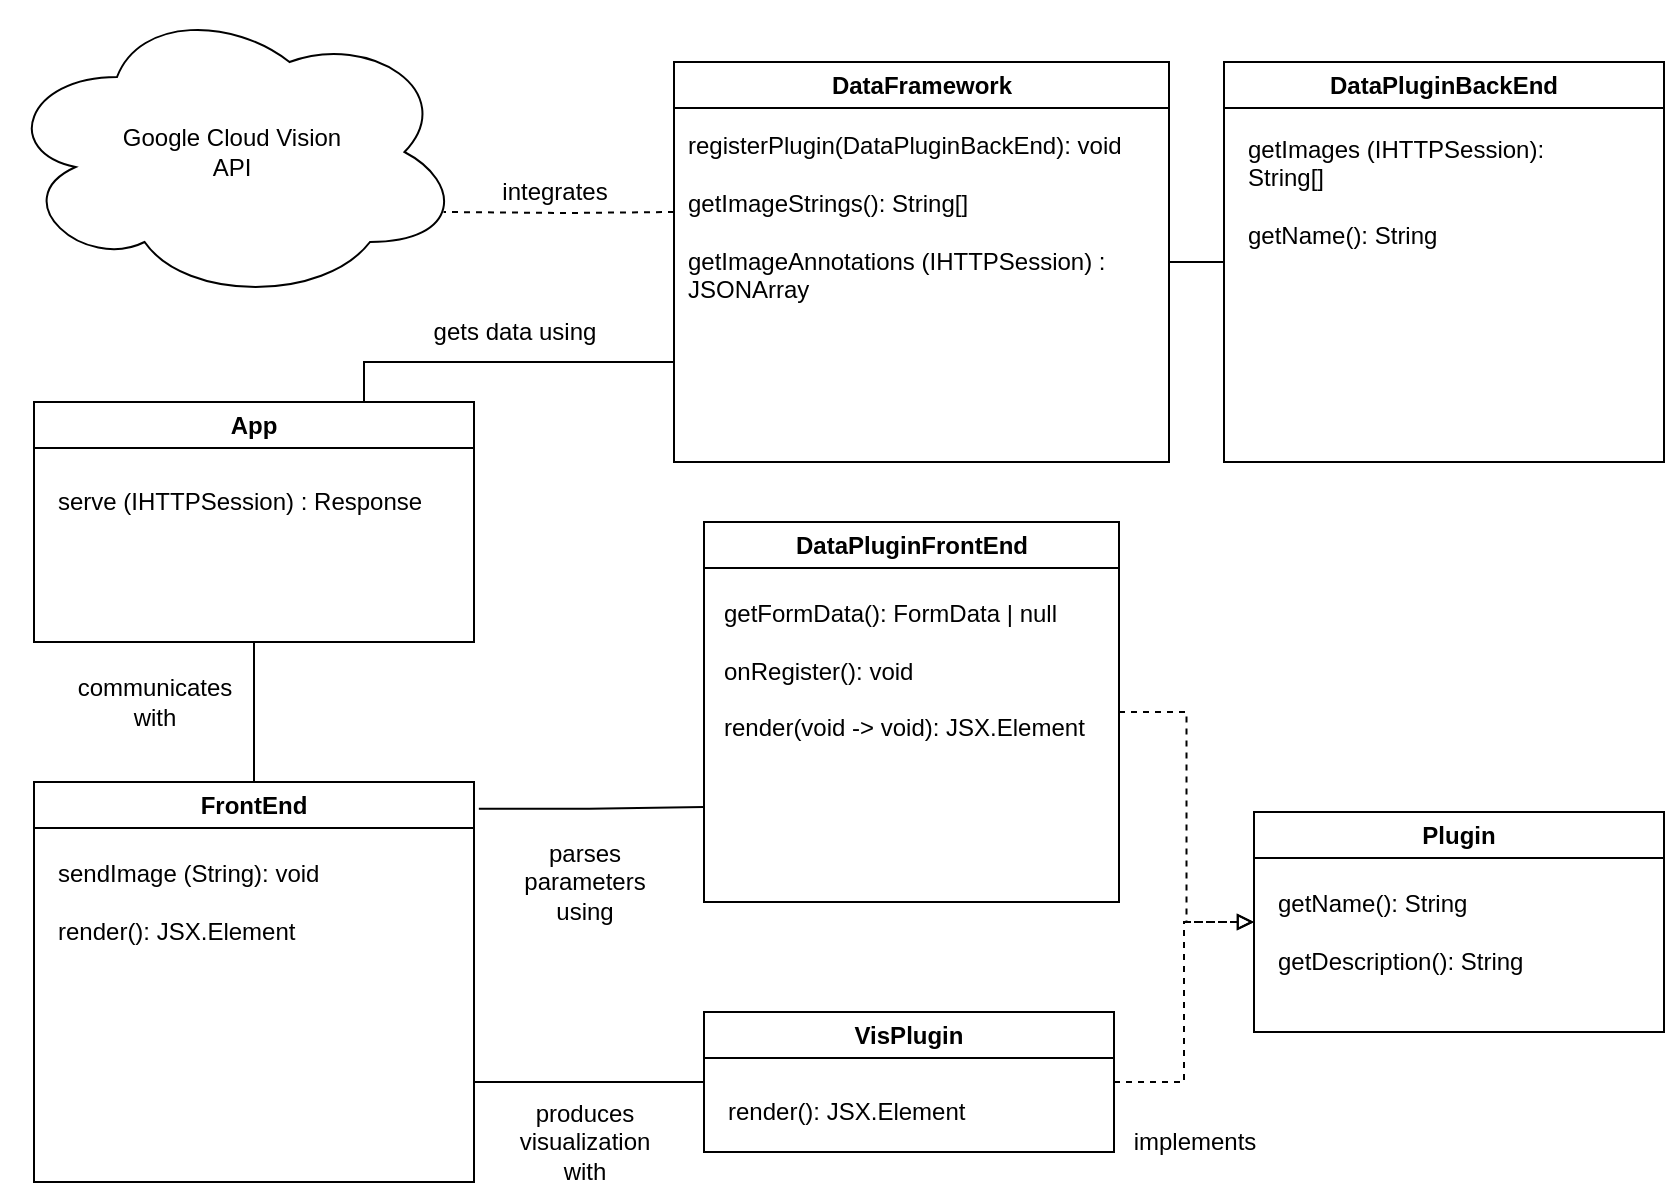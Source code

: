 <mxfile version="21.2.1" type="device">
  <diagram id="R2lEEEUBdFMjLlhIrx00" name="Page-1">
    <mxGraphModel dx="1221" dy="631" grid="1" gridSize="10" guides="1" tooltips="1" connect="1" arrows="1" fold="1" page="1" pageScale="1" pageWidth="850" pageHeight="1100" math="0" shadow="0" extFonts="Permanent Marker^https://fonts.googleapis.com/css?family=Permanent+Marker">
      <root>
        <mxCell id="0" />
        <mxCell id="1" parent="0" />
        <mxCell id="bPrYnzWfKm1AMPYidGMx-1" value="DataPluginBackEnd" style="swimlane;whiteSpace=wrap;html=1;" parent="1" vertex="1">
          <mxGeometry x="745" y="120" width="220" height="200" as="geometry">
            <mxRectangle x="500" y="90" width="100" height="30" as="alternateBounds" />
          </mxGeometry>
        </mxCell>
        <mxCell id="bPrYnzWfKm1AMPYidGMx-9" value="getImages (IHTTPSession):&lt;br&gt;String[]&lt;br&gt;&lt;br&gt;getName(): String" style="text;html=1;align=left;verticalAlign=middle;resizable=0;points=[];autosize=1;strokeColor=none;fillColor=none;" parent="bPrYnzWfKm1AMPYidGMx-1" vertex="1">
          <mxGeometry x="10" y="30" width="170" height="70" as="geometry" />
        </mxCell>
        <mxCell id="FnYFJiY06R9viG21Fw1d-15" style="edgeStyle=orthogonalEdgeStyle;rounded=0;orthogonalLoop=1;jettySize=auto;html=1;entryX=0;entryY=0.5;entryDx=0;entryDy=0;dashed=1;endArrow=block;endFill=0;" parent="1" source="bPrYnzWfKm1AMPYidGMx-10" target="FnYFJiY06R9viG21Fw1d-8" edge="1">
          <mxGeometry relative="1" as="geometry" />
        </mxCell>
        <mxCell id="bPrYnzWfKm1AMPYidGMx-10" value="VisPlugin" style="swimlane;whiteSpace=wrap;html=1;" parent="1" vertex="1">
          <mxGeometry x="485" y="595" width="205" height="70" as="geometry">
            <mxRectangle x="500" y="90" width="100" height="30" as="alternateBounds" />
          </mxGeometry>
        </mxCell>
        <mxCell id="bPrYnzWfKm1AMPYidGMx-11" value="render(): JSX.Element" style="text;html=1;align=left;verticalAlign=middle;resizable=0;points=[];autosize=1;strokeColor=none;fillColor=none;" parent="bPrYnzWfKm1AMPYidGMx-10" vertex="1">
          <mxGeometry x="10" y="35" width="140" height="30" as="geometry" />
        </mxCell>
        <mxCell id="bPrYnzWfKm1AMPYidGMx-17" value="" style="edgeStyle=orthogonalEdgeStyle;rounded=0;orthogonalLoop=1;jettySize=auto;html=1;entryX=0;entryY=0.5;entryDx=0;entryDy=0;endArrow=none;endFill=0;exitX=1;exitY=0.75;exitDx=0;exitDy=0;" parent="1" source="bPrYnzWfKm1AMPYidGMx-14" target="bPrYnzWfKm1AMPYidGMx-10" edge="1">
          <mxGeometry relative="1" as="geometry" />
        </mxCell>
        <mxCell id="bPrYnzWfKm1AMPYidGMx-19" style="edgeStyle=orthogonalEdgeStyle;rounded=0;orthogonalLoop=1;jettySize=auto;html=1;exitX=0.75;exitY=0;exitDx=0;exitDy=0;endArrow=none;endFill=0;entryX=0;entryY=0.75;entryDx=0;entryDy=0;" parent="1" source="bPrYnzWfKm1AMPYidGMx-12" target="FnYFJiY06R9viG21Fw1d-1" edge="1">
          <mxGeometry relative="1" as="geometry">
            <mxPoint x="210" y="10" as="targetPoint" />
          </mxGeometry>
        </mxCell>
        <mxCell id="bPrYnzWfKm1AMPYidGMx-21" style="edgeStyle=orthogonalEdgeStyle;rounded=0;orthogonalLoop=1;jettySize=auto;html=1;entryX=0.96;entryY=0.7;entryDx=0;entryDy=0;entryPerimeter=0;endArrow=none;endFill=0;dashed=1;" parent="1" target="bPrYnzWfKm1AMPYidGMx-16" edge="1">
          <mxGeometry relative="1" as="geometry">
            <mxPoint x="470" y="195" as="sourcePoint" />
          </mxGeometry>
        </mxCell>
        <mxCell id="bPrYnzWfKm1AMPYidGMx-23" value="" style="edgeStyle=orthogonalEdgeStyle;rounded=0;orthogonalLoop=1;jettySize=auto;html=1;entryX=0.5;entryY=0;entryDx=0;entryDy=0;endArrow=none;endFill=0;" parent="1" source="bPrYnzWfKm1AMPYidGMx-12" target="bPrYnzWfKm1AMPYidGMx-14" edge="1">
          <mxGeometry relative="1" as="geometry" />
        </mxCell>
        <mxCell id="bPrYnzWfKm1AMPYidGMx-12" value="App" style="swimlane;whiteSpace=wrap;html=1;" parent="1" vertex="1">
          <mxGeometry x="150" y="290" width="220" height="120" as="geometry">
            <mxRectangle x="500" y="90" width="100" height="30" as="alternateBounds" />
          </mxGeometry>
        </mxCell>
        <mxCell id="bPrYnzWfKm1AMPYidGMx-13" value="serve (IHTTPSession) : Response" style="text;html=1;align=left;verticalAlign=middle;resizable=0;points=[];autosize=1;strokeColor=none;fillColor=none;" parent="bPrYnzWfKm1AMPYidGMx-12" vertex="1">
          <mxGeometry x="10" y="35" width="210" height="30" as="geometry" />
        </mxCell>
        <mxCell id="FnYFJiY06R9viG21Fw1d-10" style="edgeStyle=orthogonalEdgeStyle;rounded=0;orthogonalLoop=1;jettySize=auto;html=1;entryX=0;entryY=0.75;entryDx=0;entryDy=0;exitX=1.011;exitY=0.067;exitDx=0;exitDy=0;exitPerimeter=0;endArrow=none;endFill=0;" parent="1" source="bPrYnzWfKm1AMPYidGMx-14" target="FnYFJiY06R9viG21Fw1d-6" edge="1">
          <mxGeometry relative="1" as="geometry" />
        </mxCell>
        <mxCell id="bPrYnzWfKm1AMPYidGMx-14" value="FrontEnd" style="swimlane;whiteSpace=wrap;html=1;" parent="1" vertex="1">
          <mxGeometry x="150" y="480" width="220" height="200" as="geometry">
            <mxRectangle x="500" y="90" width="100" height="30" as="alternateBounds" />
          </mxGeometry>
        </mxCell>
        <mxCell id="bPrYnzWfKm1AMPYidGMx-15" value="sendImage (String): void&lt;br&gt;&lt;br&gt;render(): JSX.Element" style="text;html=1;align=left;verticalAlign=middle;resizable=0;points=[];autosize=1;strokeColor=none;fillColor=none;" parent="bPrYnzWfKm1AMPYidGMx-14" vertex="1">
          <mxGeometry x="10" y="30" width="150" height="60" as="geometry" />
        </mxCell>
        <mxCell id="bPrYnzWfKm1AMPYidGMx-16" value="Google Cloud Vision&lt;br&gt;API" style="ellipse;shape=cloud;whiteSpace=wrap;html=1;" parent="1" vertex="1">
          <mxGeometry x="134" y="90" width="230" height="150" as="geometry" />
        </mxCell>
        <mxCell id="bPrYnzWfKm1AMPYidGMx-18" value="produces&lt;br&gt;visualization&lt;br&gt;with" style="text;html=1;align=center;verticalAlign=middle;resizable=0;points=[];autosize=1;strokeColor=none;fillColor=none;" parent="1" vertex="1">
          <mxGeometry x="380" y="630" width="90" height="60" as="geometry" />
        </mxCell>
        <mxCell id="bPrYnzWfKm1AMPYidGMx-20" value="gets data using" style="text;html=1;align=center;verticalAlign=middle;resizable=0;points=[];autosize=1;strokeColor=none;fillColor=none;" parent="1" vertex="1">
          <mxGeometry x="340" y="240" width="100" height="30" as="geometry" />
        </mxCell>
        <mxCell id="bPrYnzWfKm1AMPYidGMx-22" value="integrates" style="text;html=1;align=center;verticalAlign=middle;resizable=0;points=[];autosize=1;strokeColor=none;fillColor=none;" parent="1" vertex="1">
          <mxGeometry x="370" y="170" width="80" height="30" as="geometry" />
        </mxCell>
        <mxCell id="bPrYnzWfKm1AMPYidGMx-24" value="communicates&lt;br&gt;with" style="text;html=1;align=center;verticalAlign=middle;resizable=0;points=[];autosize=1;strokeColor=none;fillColor=none;" parent="1" vertex="1">
          <mxGeometry x="160" y="420" width="100" height="40" as="geometry" />
        </mxCell>
        <mxCell id="FnYFJiY06R9viG21Fw1d-5" value="" style="edgeStyle=orthogonalEdgeStyle;rounded=0;orthogonalLoop=1;jettySize=auto;html=1;entryX=0;entryY=0.5;entryDx=0;entryDy=0;endArrow=none;endFill=0;" parent="1" source="FnYFJiY06R9viG21Fw1d-1" target="bPrYnzWfKm1AMPYidGMx-1" edge="1">
          <mxGeometry relative="1" as="geometry">
            <Array as="points" />
          </mxGeometry>
        </mxCell>
        <mxCell id="FnYFJiY06R9viG21Fw1d-1" value="DataFramework" style="swimlane;whiteSpace=wrap;html=1;" parent="1" vertex="1">
          <mxGeometry x="470" y="120" width="247.5" height="200" as="geometry">
            <mxRectangle x="500" y="90" width="100" height="30" as="alternateBounds" />
          </mxGeometry>
        </mxCell>
        <mxCell id="FnYFJiY06R9viG21Fw1d-2" value="registerPlugin(DataPluginBackEnd): void&lt;br&gt;&lt;br&gt;getImageStrings(): String[]&lt;br&gt;&lt;br&gt;getImageAnnotations (IHTTPSession) :&lt;br&gt;JSONArray" style="text;html=1;align=left;verticalAlign=middle;resizable=0;points=[];autosize=1;strokeColor=none;fillColor=none;" parent="FnYFJiY06R9viG21Fw1d-1" vertex="1">
          <mxGeometry x="4.5" y="28" width="240" height="100" as="geometry" />
        </mxCell>
        <mxCell id="FnYFJiY06R9viG21Fw1d-14" style="edgeStyle=orthogonalEdgeStyle;rounded=0;orthogonalLoop=1;jettySize=auto;html=1;entryX=0;entryY=0.5;entryDx=0;entryDy=0;dashed=1;endArrow=block;endFill=0;" parent="1" source="FnYFJiY06R9viG21Fw1d-6" target="FnYFJiY06R9viG21Fw1d-8" edge="1">
          <mxGeometry relative="1" as="geometry" />
        </mxCell>
        <mxCell id="FnYFJiY06R9viG21Fw1d-6" value="DataPluginFrontEnd" style="swimlane;whiteSpace=wrap;html=1;" parent="1" vertex="1">
          <mxGeometry x="485" y="350" width="207.5" height="190" as="geometry">
            <mxRectangle x="500" y="90" width="100" height="30" as="alternateBounds" />
          </mxGeometry>
        </mxCell>
        <mxCell id="FnYFJiY06R9viG21Fw1d-7" value="&lt;br&gt;&lt;br&gt;getFormData(): FormData | null&lt;br&gt;&lt;br&gt;onRegister(): void&lt;br&gt;&lt;br&gt;render(void -&amp;gt; void): JSX.Element" style="text;html=1;align=left;verticalAlign=middle;resizable=0;points=[];autosize=1;strokeColor=none;fillColor=none;" parent="FnYFJiY06R9viG21Fw1d-6" vertex="1">
          <mxGeometry x="7.5" y="5" width="200" height="110" as="geometry" />
        </mxCell>
        <mxCell id="FnYFJiY06R9viG21Fw1d-8" value="Plugin" style="swimlane;whiteSpace=wrap;html=1;" parent="1" vertex="1">
          <mxGeometry x="760" y="495" width="205" height="110" as="geometry">
            <mxRectangle x="500" y="90" width="100" height="30" as="alternateBounds" />
          </mxGeometry>
        </mxCell>
        <mxCell id="FnYFJiY06R9viG21Fw1d-9" value="getName(): String&lt;br&gt;&lt;br&gt;getDescription(): String" style="text;html=1;align=left;verticalAlign=middle;resizable=0;points=[];autosize=1;strokeColor=none;fillColor=none;" parent="FnYFJiY06R9viG21Fw1d-8" vertex="1">
          <mxGeometry x="10" y="30" width="150" height="60" as="geometry" />
        </mxCell>
        <mxCell id="FnYFJiY06R9viG21Fw1d-13" value="parses&lt;br&gt;parameters&lt;br&gt;using" style="text;html=1;align=center;verticalAlign=middle;resizable=0;points=[];autosize=1;strokeColor=none;fillColor=none;" parent="1" vertex="1">
          <mxGeometry x="385" y="500" width="80" height="60" as="geometry" />
        </mxCell>
        <mxCell id="FnYFJiY06R9viG21Fw1d-16" value="implements" style="text;html=1;align=center;verticalAlign=middle;resizable=0;points=[];autosize=1;strokeColor=none;fillColor=none;" parent="1" vertex="1">
          <mxGeometry x="690" y="645" width="80" height="30" as="geometry" />
        </mxCell>
      </root>
    </mxGraphModel>
  </diagram>
</mxfile>

